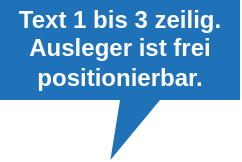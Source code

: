<mxfile version="14.6.13" type="device"><diagram id="xSnt09O1qBHfCXj14P5a" name="Seite-1"><mxGraphModel dx="1086" dy="2135" grid="1" gridSize="10" guides="1" tooltips="1" connect="1" arrows="1" fold="1" page="1" pageScale="1" pageWidth="827" pageHeight="1169" math="0" shadow="0"><root><mxCell id="0"/><mxCell id="1" parent="0"/><mxCell id="EWS0hBbjosz8Vme_73qK-1" value="" style="group" vertex="1" connectable="0" parent="1"><mxGeometry x="40" y="-1120" width="120" height="80" as="geometry"/></mxCell><mxCell id="EWS0hBbjosz8Vme_73qK-2" value="" style="shape=callout;whiteSpace=wrap;html=1;perimeter=calloutPerimeter;fontSize=12;fontColor=#000000;position2=0.46;strokeColor=none;fillColor=#2072B8;" vertex="1" parent="EWS0hBbjosz8Vme_73qK-1"><mxGeometry width="120" height="80" as="geometry"/></mxCell><mxCell id="EWS0hBbjosz8Vme_73qK-3" value="Text 1 bis 3 zeilig. Ausleger ist frei positionierbar." style="text;html=1;strokeColor=none;fillColor=none;align=center;verticalAlign=middle;whiteSpace=wrap;rounded=0;fontColor=#FFFFFF;fontStyle=1;fontSize=12;" vertex="1" parent="EWS0hBbjosz8Vme_73qK-1"><mxGeometry x="5" y="9" width="110" height="30" as="geometry"/></mxCell></root></mxGraphModel></diagram></mxfile>